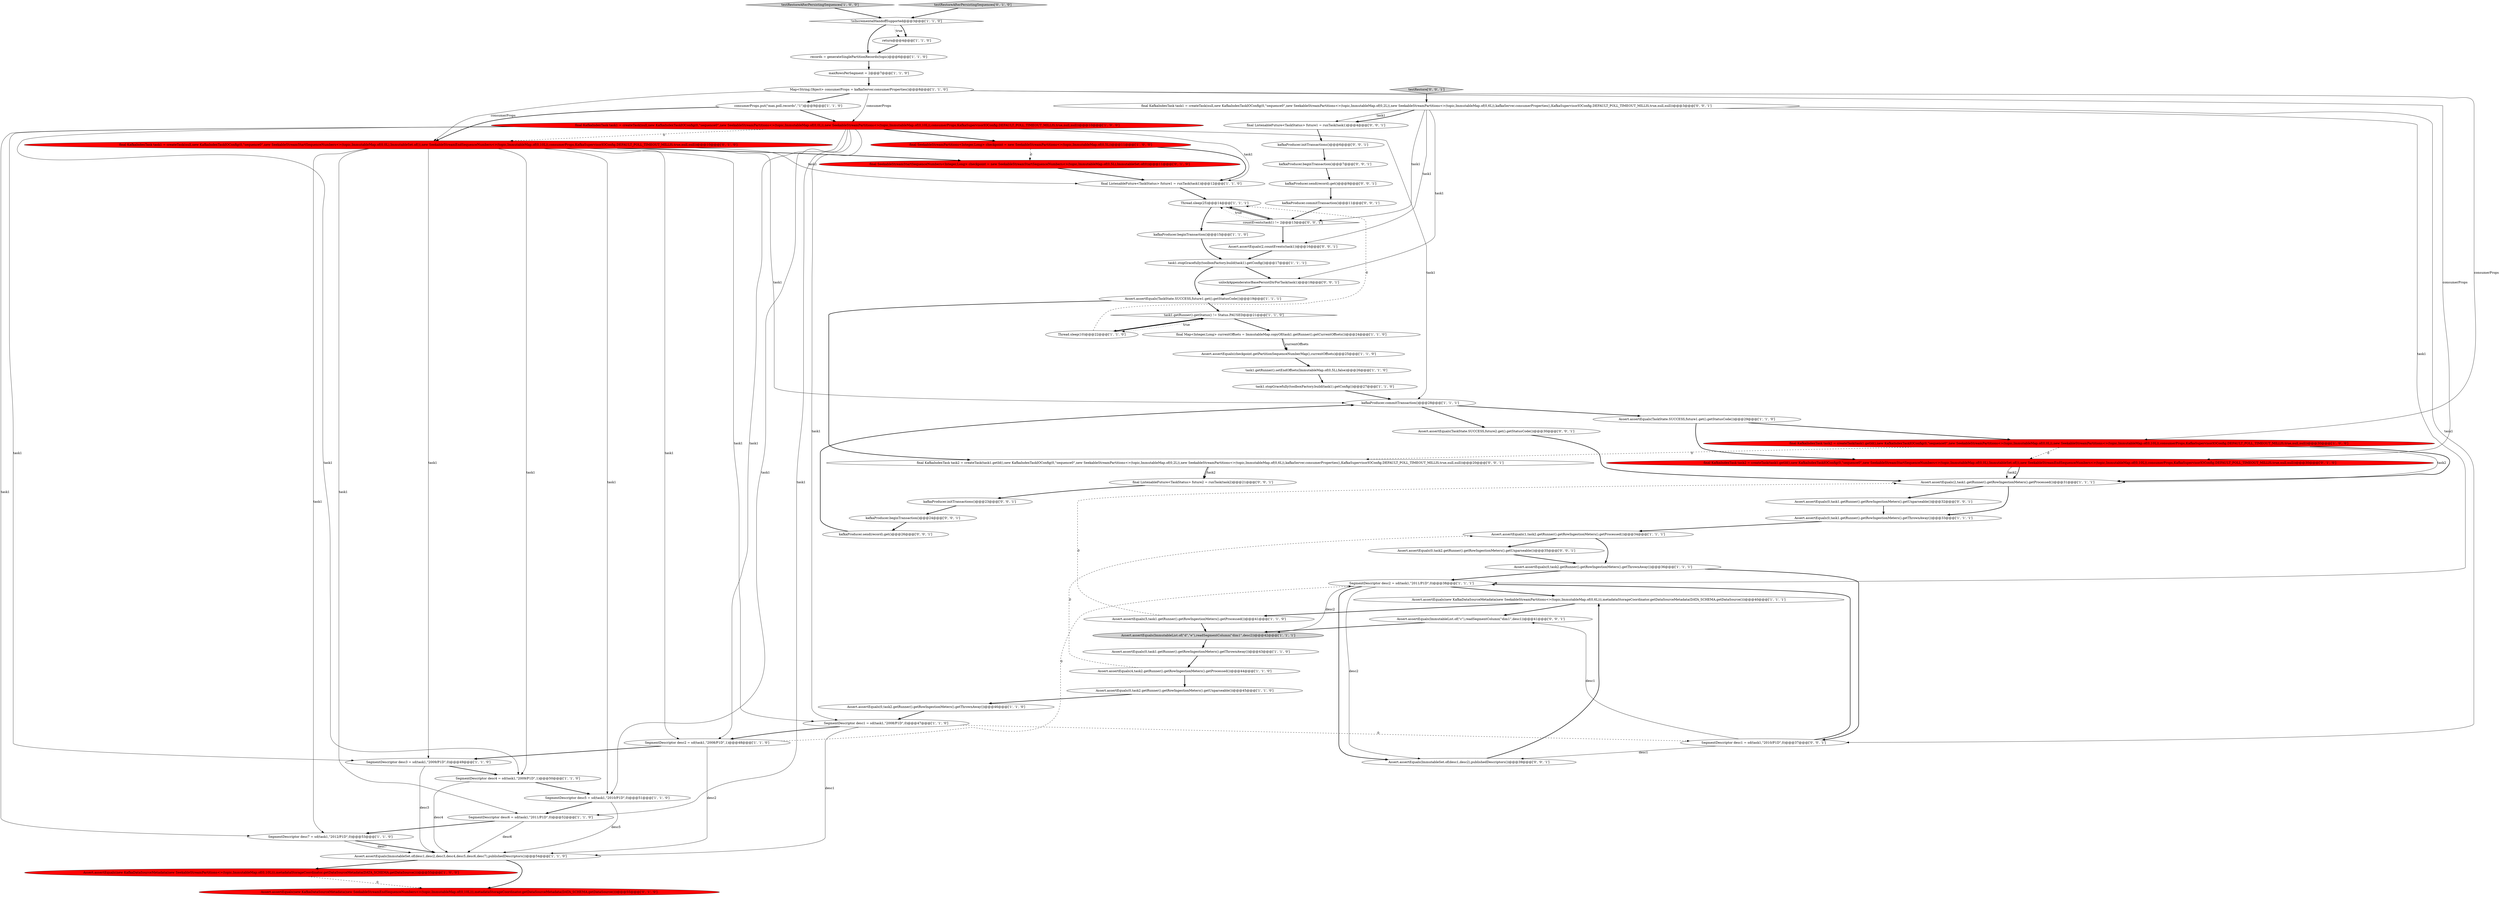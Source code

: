 digraph {
17 [style = filled, label = "!isIncrementalHandoffSupported@@@3@@@['1', '1', '0']", fillcolor = white, shape = diamond image = "AAA0AAABBB1BBB"];
5 [style = filled, label = "Assert.assertEquals(0,task2.getRunner().getRowIngestionMeters().getThrownAway())@@@36@@@['1', '1', '1']", fillcolor = white, shape = ellipse image = "AAA0AAABBB1BBB"];
27 [style = filled, label = "SegmentDescriptor desc2 = sd(task1,\"2011/P1D\",0)@@@38@@@['1', '1', '1']", fillcolor = white, shape = ellipse image = "AAA0AAABBB1BBB"];
39 [style = filled, label = "kafkaProducer.commitTransaction()@@@28@@@['1', '1', '1']", fillcolor = white, shape = ellipse image = "AAA0AAABBB1BBB"];
50 [style = filled, label = "kafkaProducer.initTransactions()@@@23@@@['0', '0', '1']", fillcolor = white, shape = ellipse image = "AAA0AAABBB3BBB"];
58 [style = filled, label = "final ListenableFuture<TaskStatus> future1 = runTask(task1)@@@4@@@['0', '0', '1']", fillcolor = white, shape = ellipse image = "AAA0AAABBB3BBB"];
21 [style = filled, label = "kafkaProducer.beginTransaction()@@@15@@@['1', '1', '0']", fillcolor = white, shape = ellipse image = "AAA0AAABBB1BBB"];
44 [style = filled, label = "Assert.assertEquals(new KafkaDataSourceMetadata(new SeekableStreamEndSequenceNumbers<>(topic,ImmutableMap.of(0,10L))),metadataStorageCoordinator.getDataSourceMetadata(DATA_SCHEMA.getDataSource()))@@@55@@@['0', '1', '0']", fillcolor = red, shape = ellipse image = "AAA1AAABBB2BBB"];
36 [style = filled, label = "Assert.assertEquals(0,task1.getRunner().getRowIngestionMeters().getThrownAway())@@@33@@@['1', '1', '1']", fillcolor = white, shape = ellipse image = "AAA0AAABBB1BBB"];
10 [style = filled, label = "final ListenableFuture<TaskStatus> future1 = runTask(task1)@@@12@@@['1', '1', '0']", fillcolor = white, shape = ellipse image = "AAA0AAABBB1BBB"];
22 [style = filled, label = "final Map<Integer,Long> currentOffsets = ImmutableMap.copyOf(task1.getRunner().getCurrentOffsets())@@@24@@@['1', '1', '0']", fillcolor = white, shape = ellipse image = "AAA0AAABBB1BBB"];
38 [style = filled, label = "return@@@4@@@['1', '1', '0']", fillcolor = white, shape = ellipse image = "AAA0AAABBB1BBB"];
14 [style = filled, label = "Assert.assertEquals(1,task2.getRunner().getRowIngestionMeters().getProcessed())@@@34@@@['1', '1', '1']", fillcolor = white, shape = ellipse image = "AAA0AAABBB1BBB"];
33 [style = filled, label = "Assert.assertEquals(0,task1.getRunner().getRowIngestionMeters().getThrownAway())@@@43@@@['1', '1', '0']", fillcolor = white, shape = ellipse image = "AAA0AAABBB1BBB"];
24 [style = filled, label = "Assert.assertEquals(new KafkaDataSourceMetadata(new SeekableStreamPartitions<>(topic,ImmutableMap.of(0,6L))),metadataStorageCoordinator.getDataSourceMetadata(DATA_SCHEMA.getDataSource()))@@@40@@@['1', '1', '1']", fillcolor = white, shape = ellipse image = "AAA0AAABBB1BBB"];
37 [style = filled, label = "SegmentDescriptor desc2 = sd(task1,\"2008/P1D\",1)@@@48@@@['1', '1', '0']", fillcolor = white, shape = ellipse image = "AAA0AAABBB1BBB"];
61 [style = filled, label = "kafkaProducer.send(record).get()@@@9@@@['0', '0', '1']", fillcolor = white, shape = ellipse image = "AAA0AAABBB3BBB"];
11 [style = filled, label = "records = generateSinglePartitionRecords(topic)@@@6@@@['1', '1', '0']", fillcolor = white, shape = ellipse image = "AAA0AAABBB1BBB"];
34 [style = filled, label = "SegmentDescriptor desc7 = sd(task1,\"2012/P1D\",0)@@@53@@@['1', '1', '0']", fillcolor = white, shape = ellipse image = "AAA0AAABBB1BBB"];
25 [style = filled, label = "Thread.sleep(25)@@@14@@@['1', '1', '1']", fillcolor = white, shape = ellipse image = "AAA0AAABBB1BBB"];
20 [style = filled, label = "consumerProps.put(\"max.poll.records\",\"1\")@@@9@@@['1', '1', '0']", fillcolor = white, shape = ellipse image = "AAA0AAABBB1BBB"];
57 [style = filled, label = "Assert.assertEquals(0,task2.getRunner().getRowIngestionMeters().getUnparseable())@@@35@@@['0', '0', '1']", fillcolor = white, shape = ellipse image = "AAA0AAABBB3BBB"];
12 [style = filled, label = "Assert.assertEquals(ImmutableList.of(\"d\",\"e\"),readSegmentColumn(\"dim1\",desc2))@@@42@@@['1', '1', '1']", fillcolor = lightgray, shape = ellipse image = "AAA0AAABBB1BBB"];
67 [style = filled, label = "kafkaProducer.send(record).get()@@@26@@@['0', '0', '1']", fillcolor = white, shape = ellipse image = "AAA0AAABBB3BBB"];
60 [style = filled, label = "kafkaProducer.initTransactions()@@@6@@@['0', '0', '1']", fillcolor = white, shape = ellipse image = "AAA0AAABBB3BBB"];
68 [style = filled, label = "kafkaProducer.commitTransaction()@@@11@@@['0', '0', '1']", fillcolor = white, shape = ellipse image = "AAA0AAABBB3BBB"];
63 [style = filled, label = "Assert.assertEquals(TaskState.SUCCESS,future2.get().getStatusCode())@@@30@@@['0', '0', '1']", fillcolor = white, shape = ellipse image = "AAA0AAABBB3BBB"];
9 [style = filled, label = "maxRowsPerSegment = 2@@@7@@@['1', '1', '0']", fillcolor = white, shape = ellipse image = "AAA0AAABBB1BBB"];
52 [style = filled, label = "Assert.assertEquals(ImmutableList.of(\"c\"),readSegmentColumn(\"dim1\",desc1))@@@41@@@['0', '0', '1']", fillcolor = white, shape = ellipse image = "AAA0AAABBB3BBB"];
65 [style = filled, label = "Assert.assertEquals(2,countEvents(task1))@@@16@@@['0', '0', '1']", fillcolor = white, shape = ellipse image = "AAA0AAABBB3BBB"];
23 [style = filled, label = "final KafkaIndexTask task2 = createTask(task1.getId(),new KafkaIndexTaskIOConfig(0,\"sequence0\",new SeekableStreamPartitions<>(topic,ImmutableMap.of(0,0L)),new SeekableStreamPartitions<>(topic,ImmutableMap.of(0,10L)),consumerProps,KafkaSupervisorIOConfig.DEFAULT_POLL_TIMEOUT_MILLIS,true,null,null))@@@30@@@['1', '0', '0']", fillcolor = red, shape = ellipse image = "AAA1AAABBB1BBB"];
8 [style = filled, label = "Assert.assertEquals(new KafkaDataSourceMetadata(new SeekableStreamPartitions<>(topic,ImmutableMap.of(0,10L))),metadataStorageCoordinator.getDataSourceMetadata(DATA_SCHEMA.getDataSource()))@@@55@@@['1', '0', '0']", fillcolor = red, shape = ellipse image = "AAA1AAABBB1BBB"];
13 [style = filled, label = "Assert.assertEquals(TaskState.SUCCESS,future1.get().getStatusCode())@@@29@@@['1', '1', '0']", fillcolor = white, shape = ellipse image = "AAA0AAABBB1BBB"];
49 [style = filled, label = "Assert.assertEquals(ImmutableSet.of(desc1,desc2),publishedDescriptors())@@@39@@@['0', '0', '1']", fillcolor = white, shape = ellipse image = "AAA0AAABBB3BBB"];
41 [style = filled, label = "Assert.assertEquals(0,task2.getRunner().getRowIngestionMeters().getThrownAway())@@@46@@@['1', '1', '0']", fillcolor = white, shape = ellipse image = "AAA0AAABBB1BBB"];
32 [style = filled, label = "Assert.assertEquals(ImmutableSet.of(desc1,desc2,desc3,desc4,desc5,desc6,desc7),publishedDescriptors())@@@54@@@['1', '1', '0']", fillcolor = white, shape = ellipse image = "AAA0AAABBB1BBB"];
35 [style = filled, label = "Map<String,Object> consumerProps = kafkaServer.consumerProperties()@@@8@@@['1', '1', '0']", fillcolor = white, shape = ellipse image = "AAA0AAABBB1BBB"];
19 [style = filled, label = "SegmentDescriptor desc3 = sd(task1,\"2009/P1D\",0)@@@49@@@['1', '1', '0']", fillcolor = white, shape = ellipse image = "AAA0AAABBB1BBB"];
51 [style = filled, label = "kafkaProducer.beginTransaction()@@@7@@@['0', '0', '1']", fillcolor = white, shape = ellipse image = "AAA0AAABBB3BBB"];
53 [style = filled, label = "unlockAppenderatorBasePersistDirForTask(task1)@@@18@@@['0', '0', '1']", fillcolor = white, shape = ellipse image = "AAA0AAABBB3BBB"];
15 [style = filled, label = "task1.stopGracefully(toolboxFactory.build(task1).getConfig())@@@17@@@['1', '1', '1']", fillcolor = white, shape = ellipse image = "AAA0AAABBB1BBB"];
29 [style = filled, label = "Assert.assertEquals(5,task1.getRunner().getRowIngestionMeters().getProcessed())@@@41@@@['1', '1', '0']", fillcolor = white, shape = ellipse image = "AAA0AAABBB1BBB"];
31 [style = filled, label = "Thread.sleep(10)@@@22@@@['1', '1', '0']", fillcolor = white, shape = ellipse image = "AAA0AAABBB1BBB"];
43 [style = filled, label = "Assert.assertEquals(TaskState.SUCCESS,future1.get().getStatusCode())@@@19@@@['1', '1', '1']", fillcolor = white, shape = ellipse image = "AAA0AAABBB1BBB"];
55 [style = filled, label = "kafkaProducer.beginTransaction()@@@24@@@['0', '0', '1']", fillcolor = white, shape = ellipse image = "AAA0AAABBB3BBB"];
62 [style = filled, label = "final KafkaIndexTask task1 = createTask(null,new KafkaIndexTaskIOConfig(0,\"sequence0\",new SeekableStreamPartitions<>(topic,ImmutableMap.of(0,2L)),new SeekableStreamPartitions<>(topic,ImmutableMap.of(0,6L)),kafkaServer.consumerProperties(),KafkaSupervisorIOConfig.DEFAULT_POLL_TIMEOUT_MILLIS,true,null,null))@@@3@@@['0', '0', '1']", fillcolor = white, shape = ellipse image = "AAA0AAABBB3BBB"];
7 [style = filled, label = "SegmentDescriptor desc4 = sd(task1,\"2009/P1D\",1)@@@50@@@['1', '1', '0']", fillcolor = white, shape = ellipse image = "AAA0AAABBB1BBB"];
3 [style = filled, label = "final SeekableStreamPartitions<Integer,Long> checkpoint = new SeekableStreamPartitions<>(topic,ImmutableMap.of(0,5L))@@@11@@@['1', '0', '0']", fillcolor = red, shape = ellipse image = "AAA1AAABBB1BBB"];
4 [style = filled, label = "Assert.assertEquals(0,task2.getRunner().getRowIngestionMeters().getUnparseable())@@@45@@@['1', '1', '0']", fillcolor = white, shape = ellipse image = "AAA0AAABBB1BBB"];
46 [style = filled, label = "final SeekableStreamStartSequenceNumbers<Integer,Long> checkpoint = new SeekableStreamStartSequenceNumbers<>(topic,ImmutableMap.of(0,5L),ImmutableSet.of(0))@@@11@@@['0', '1', '0']", fillcolor = red, shape = ellipse image = "AAA1AAABBB2BBB"];
56 [style = filled, label = "SegmentDescriptor desc1 = sd(task1,\"2010/P1D\",0)@@@37@@@['0', '0', '1']", fillcolor = white, shape = ellipse image = "AAA0AAABBB3BBB"];
0 [style = filled, label = "Assert.assertEquals(checkpoint.getPartitionSequenceNumberMap(),currentOffsets)@@@25@@@['1', '1', '0']", fillcolor = white, shape = ellipse image = "AAA0AAABBB1BBB"];
28 [style = filled, label = "SegmentDescriptor desc5 = sd(task1,\"2010/P1D\",0)@@@51@@@['1', '1', '0']", fillcolor = white, shape = ellipse image = "AAA0AAABBB1BBB"];
26 [style = filled, label = "task1.getRunner().setEndOffsets(ImmutableMap.of(0,5L),false)@@@26@@@['1', '1', '0']", fillcolor = white, shape = ellipse image = "AAA0AAABBB1BBB"];
18 [style = filled, label = "SegmentDescriptor desc1 = sd(task1,\"2008/P1D\",0)@@@47@@@['1', '1', '0']", fillcolor = white, shape = ellipse image = "AAA0AAABBB1BBB"];
42 [style = filled, label = "SegmentDescriptor desc6 = sd(task1,\"2011/P1D\",0)@@@52@@@['1', '1', '0']", fillcolor = white, shape = ellipse image = "AAA0AAABBB1BBB"];
48 [style = filled, label = "final KafkaIndexTask task2 = createTask(task1.getId(),new KafkaIndexTaskIOConfig(0,\"sequence0\",new SeekableStreamStartSequenceNumbers<>(topic,ImmutableMap.of(0,0L),ImmutableSet.of()),new SeekableStreamEndSequenceNumbers<>(topic,ImmutableMap.of(0,10L)),consumerProps,KafkaSupervisorIOConfig.DEFAULT_POLL_TIMEOUT_MILLIS,true,null,null))@@@30@@@['0', '1', '0']", fillcolor = red, shape = ellipse image = "AAA1AAABBB2BBB"];
66 [style = filled, label = "final ListenableFuture<TaskStatus> future2 = runTask(task2)@@@21@@@['0', '0', '1']", fillcolor = white, shape = ellipse image = "AAA0AAABBB3BBB"];
40 [style = filled, label = "Assert.assertEquals(2,task1.getRunner().getRowIngestionMeters().getProcessed())@@@31@@@['1', '1', '1']", fillcolor = white, shape = ellipse image = "AAA0AAABBB1BBB"];
6 [style = filled, label = "task1.stopGracefully(toolboxFactory.build(task1).getConfig())@@@27@@@['1', '1', '0']", fillcolor = white, shape = ellipse image = "AAA0AAABBB1BBB"];
2 [style = filled, label = "task1.getRunner().getStatus() != Status.PAUSED@@@21@@@['1', '1', '0']", fillcolor = white, shape = diamond image = "AAA0AAABBB1BBB"];
30 [style = filled, label = "Assert.assertEquals(4,task2.getRunner().getRowIngestionMeters().getProcessed())@@@44@@@['1', '1', '0']", fillcolor = white, shape = ellipse image = "AAA0AAABBB1BBB"];
1 [style = filled, label = "testRestoreAfterPersistingSequences['1', '0', '0']", fillcolor = lightgray, shape = diamond image = "AAA0AAABBB1BBB"];
16 [style = filled, label = "final KafkaIndexTask task1 = createTask(null,new KafkaIndexTaskIOConfig(0,\"sequence0\",new SeekableStreamPartitions<>(topic,ImmutableMap.of(0,0L)),new SeekableStreamPartitions<>(topic,ImmutableMap.of(0,10L)),consumerProps,KafkaSupervisorIOConfig.DEFAULT_POLL_TIMEOUT_MILLIS,true,null,null))@@@10@@@['1', '0', '0']", fillcolor = red, shape = ellipse image = "AAA1AAABBB1BBB"];
59 [style = filled, label = "Assert.assertEquals(0,task1.getRunner().getRowIngestionMeters().getUnparseable())@@@32@@@['0', '0', '1']", fillcolor = white, shape = ellipse image = "AAA0AAABBB3BBB"];
54 [style = filled, label = "testRestore['0', '0', '1']", fillcolor = lightgray, shape = diamond image = "AAA0AAABBB3BBB"];
47 [style = filled, label = "testRestoreAfterPersistingSequences['0', '1', '0']", fillcolor = lightgray, shape = diamond image = "AAA0AAABBB2BBB"];
64 [style = filled, label = "countEvents(task1) != 2@@@13@@@['0', '0', '1']", fillcolor = white, shape = diamond image = "AAA0AAABBB3BBB"];
69 [style = filled, label = "final KafkaIndexTask task2 = createTask(task1.getId(),new KafkaIndexTaskIOConfig(0,\"sequence0\",new SeekableStreamPartitions<>(topic,ImmutableMap.of(0,2L)),new SeekableStreamPartitions<>(topic,ImmutableMap.of(0,6L)),kafkaServer.consumerProperties(),KafkaSupervisorIOConfig.DEFAULT_POLL_TIMEOUT_MILLIS,true,null,null))@@@20@@@['0', '0', '1']", fillcolor = white, shape = ellipse image = "AAA0AAABBB3BBB"];
45 [style = filled, label = "final KafkaIndexTask task1 = createTask(null,new KafkaIndexTaskIOConfig(0,\"sequence0\",new SeekableStreamStartSequenceNumbers<>(topic,ImmutableMap.of(0,0L),ImmutableSet.of()),new SeekableStreamEndSequenceNumbers<>(topic,ImmutableMap.of(0,10L)),consumerProps,KafkaSupervisorIOConfig.DEFAULT_POLL_TIMEOUT_MILLIS,true,null,null))@@@10@@@['0', '1', '0']", fillcolor = red, shape = ellipse image = "AAA1AAABBB2BBB"];
67->39 [style = bold, label=""];
69->66 [style = solid, label="task2"];
16->37 [style = solid, label="task1"];
23->48 [style = dashed, label="0"];
21->15 [style = bold, label=""];
56->27 [style = bold, label=""];
16->19 [style = solid, label="task1"];
58->60 [style = bold, label=""];
11->9 [style = bold, label=""];
27->49 [style = bold, label=""];
9->35 [style = bold, label=""];
22->0 [style = solid, label="currentOffsets"];
45->42 [style = solid, label="task1"];
17->38 [style = bold, label=""];
49->24 [style = bold, label=""];
19->32 [style = solid, label="desc3"];
45->18 [style = solid, label="task1"];
61->68 [style = bold, label=""];
20->16 [style = bold, label=""];
22->0 [style = bold, label=""];
51->61 [style = bold, label=""];
62->56 [style = solid, label="task1"];
50->55 [style = bold, label=""];
66->50 [style = bold, label=""];
34->32 [style = bold, label=""];
45->39 [style = solid, label="task1"];
28->42 [style = bold, label=""];
20->45 [style = bold, label=""];
37->32 [style = solid, label="desc2"];
25->21 [style = bold, label=""];
7->32 [style = solid, label="desc4"];
2->31 [style = bold, label=""];
60->51 [style = bold, label=""];
17->38 [style = dotted, label="true"];
16->3 [style = bold, label=""];
16->42 [style = solid, label="task1"];
35->20 [style = bold, label=""];
38->11 [style = bold, label=""];
35->48 [style = solid, label="consumerProps"];
54->62 [style = bold, label=""];
45->7 [style = solid, label="task1"];
31->2 [style = bold, label=""];
26->6 [style = bold, label=""];
36->14 [style = bold, label=""];
1->17 [style = bold, label=""];
27->12 [style = solid, label="desc2"];
35->23 [style = solid, label="consumerProps"];
3->10 [style = bold, label=""];
52->12 [style = bold, label=""];
23->69 [style = dashed, label="0"];
64->25 [style = bold, label=""];
10->25 [style = bold, label=""];
63->40 [style = bold, label=""];
14->57 [style = bold, label=""];
57->5 [style = bold, label=""];
48->40 [style = solid, label="task2"];
16->45 [style = dashed, label="0"];
12->33 [style = bold, label=""];
33->30 [style = bold, label=""];
43->69 [style = bold, label=""];
42->32 [style = solid, label="desc6"];
62->64 [style = solid, label="task1"];
45->46 [style = bold, label=""];
31->25 [style = dashed, label="0"];
53->43 [style = bold, label=""];
6->39 [style = bold, label=""];
25->64 [style = bold, label=""];
28->32 [style = solid, label="desc5"];
65->15 [style = bold, label=""];
16->28 [style = solid, label="task1"];
45->19 [style = solid, label="task1"];
18->37 [style = bold, label=""];
27->49 [style = solid, label="desc2"];
64->25 [style = dotted, label="true"];
62->65 [style = solid, label="task1"];
18->32 [style = solid, label="desc1"];
39->13 [style = bold, label=""];
46->10 [style = bold, label=""];
15->53 [style = bold, label=""];
3->46 [style = dashed, label="0"];
13->48 [style = bold, label=""];
43->2 [style = bold, label=""];
40->59 [style = bold, label=""];
16->39 [style = solid, label="task1"];
23->40 [style = solid, label="task2"];
4->41 [style = bold, label=""];
62->53 [style = solid, label="task1"];
32->8 [style = bold, label=""];
45->28 [style = solid, label="task1"];
7->28 [style = bold, label=""];
40->36 [style = bold, label=""];
64->65 [style = bold, label=""];
34->32 [style = solid, label="desc7"];
15->43 [style = bold, label=""];
32->44 [style = bold, label=""];
29->40 [style = dashed, label="0"];
55->67 [style = bold, label=""];
27->24 [style = bold, label=""];
8->44 [style = dashed, label="0"];
56->49 [style = solid, label="desc1"];
69->66 [style = bold, label=""];
41->18 [style = bold, label=""];
16->18 [style = solid, label="task1"];
16->7 [style = solid, label="task1"];
68->64 [style = bold, label=""];
14->5 [style = bold, label=""];
39->63 [style = bold, label=""];
42->34 [style = bold, label=""];
18->56 [style = dashed, label="0"];
0->26 [style = bold, label=""];
45->37 [style = solid, label="task1"];
5->56 [style = bold, label=""];
35->16 [style = solid, label="consumerProps"];
45->10 [style = solid, label="task1"];
62->58 [style = solid, label="task1"];
62->58 [style = bold, label=""];
16->10 [style = solid, label="task1"];
24->29 [style = bold, label=""];
16->34 [style = solid, label="task1"];
2->31 [style = dotted, label="true"];
48->40 [style = bold, label=""];
37->27 [style = dashed, label="0"];
62->27 [style = solid, label="task1"];
29->12 [style = bold, label=""];
23->40 [style = bold, label=""];
30->4 [style = bold, label=""];
30->14 [style = dashed, label="0"];
13->23 [style = bold, label=""];
35->45 [style = solid, label="consumerProps"];
59->36 [style = bold, label=""];
24->52 [style = bold, label=""];
37->19 [style = bold, label=""];
5->27 [style = bold, label=""];
47->17 [style = bold, label=""];
2->22 [style = bold, label=""];
56->52 [style = solid, label="desc1"];
19->7 [style = bold, label=""];
45->34 [style = solid, label="task1"];
17->11 [style = bold, label=""];
}
